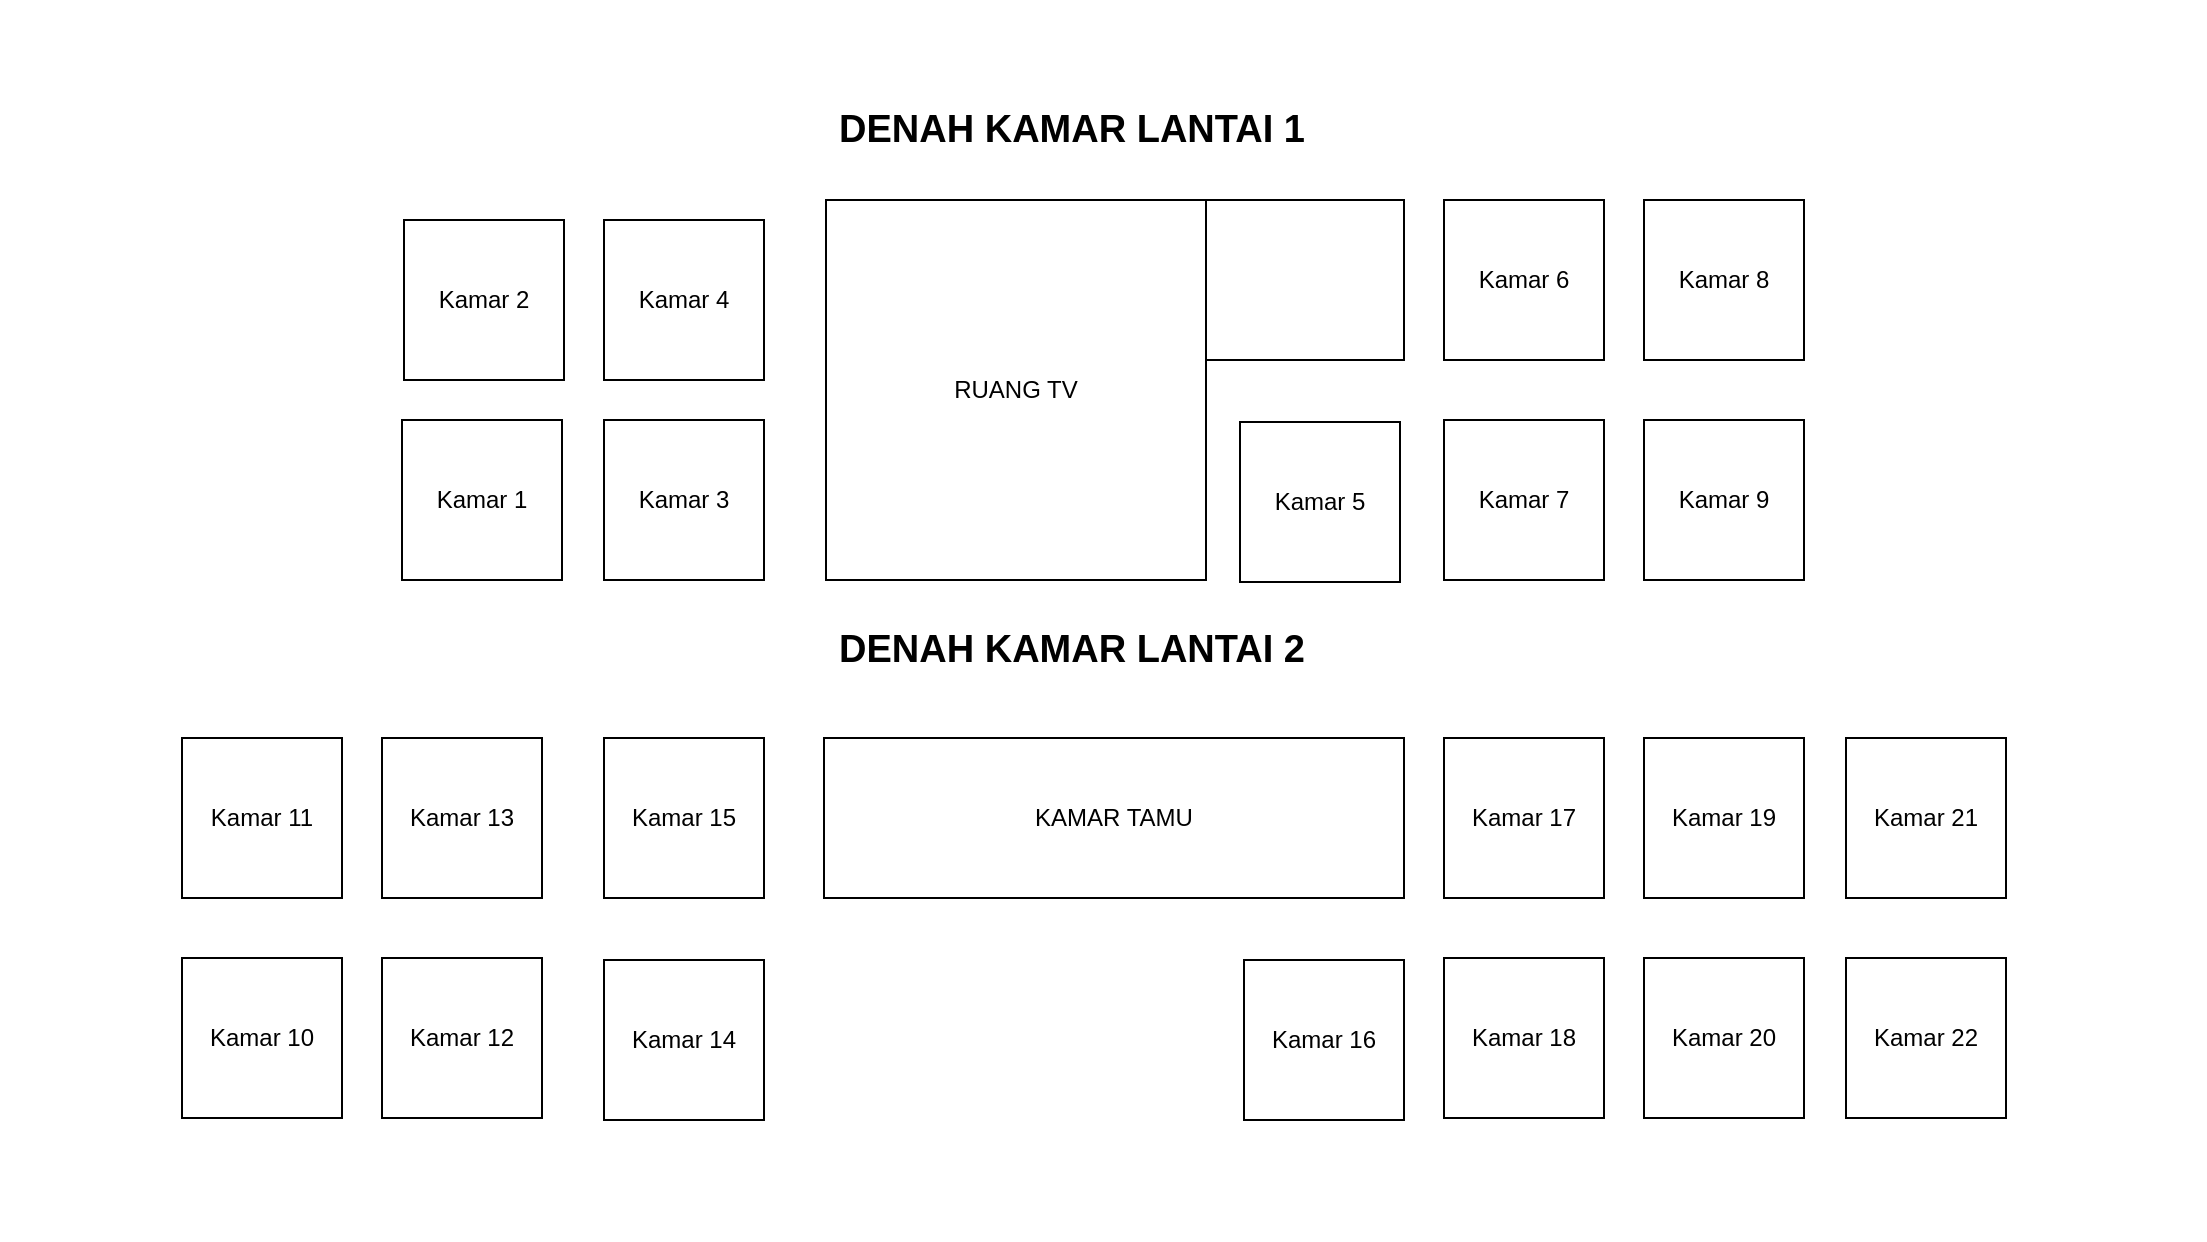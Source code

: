 <mxfile version="23.1.1" type="github">
  <diagram name="Halaman-1" id="zpuUmuI4J0WOdhXKVRNB">
    <mxGraphModel dx="866" dy="492" grid="1" gridSize="10" guides="1" tooltips="1" connect="1" arrows="1" fold="1" page="1" pageScale="1" pageWidth="827" pageHeight="1169" math="0" shadow="0">
      <root>
        <mxCell id="0" />
        <mxCell id="1" parent="0" />
        <mxCell id="YOy67VdC5ZFlz9kaH_QI-57" value="" style="group" vertex="1" connectable="0" parent="1">
          <mxGeometry x="190" y="350" width="912" height="250" as="geometry" />
        </mxCell>
        <mxCell id="YOy67VdC5ZFlz9kaH_QI-51" value="" style="group" vertex="1" connectable="0" parent="YOy67VdC5ZFlz9kaH_QI-57">
          <mxGeometry y="59" width="912" height="191" as="geometry" />
        </mxCell>
        <mxCell id="YOy67VdC5ZFlz9kaH_QI-31" value="Kamar 19" style="whiteSpace=wrap;html=1;aspect=fixed;" vertex="1" parent="YOy67VdC5ZFlz9kaH_QI-51">
          <mxGeometry x="731" width="80" height="80" as="geometry" />
        </mxCell>
        <mxCell id="YOy67VdC5ZFlz9kaH_QI-32" value="Kamar 17" style="whiteSpace=wrap;html=1;aspect=fixed;" vertex="1" parent="YOy67VdC5ZFlz9kaH_QI-51">
          <mxGeometry x="631" width="80" height="80" as="geometry" />
        </mxCell>
        <mxCell id="YOy67VdC5ZFlz9kaH_QI-33" value="Kamar 13" style="whiteSpace=wrap;html=1;aspect=fixed;" vertex="1" parent="YOy67VdC5ZFlz9kaH_QI-51">
          <mxGeometry x="100" width="80" height="80" as="geometry" />
        </mxCell>
        <mxCell id="YOy67VdC5ZFlz9kaH_QI-34" value="Kamar 11" style="whiteSpace=wrap;html=1;aspect=fixed;" vertex="1" parent="YOy67VdC5ZFlz9kaH_QI-51">
          <mxGeometry width="80" height="80" as="geometry" />
        </mxCell>
        <mxCell id="YOy67VdC5ZFlz9kaH_QI-35" value="Kamar 12" style="whiteSpace=wrap;html=1;aspect=fixed;" vertex="1" parent="YOy67VdC5ZFlz9kaH_QI-51">
          <mxGeometry x="100" y="110" width="80" height="80" as="geometry" />
        </mxCell>
        <mxCell id="YOy67VdC5ZFlz9kaH_QI-36" value="Kamar 10" style="whiteSpace=wrap;html=1;aspect=fixed;" vertex="1" parent="YOy67VdC5ZFlz9kaH_QI-51">
          <mxGeometry y="110" width="80" height="80" as="geometry" />
        </mxCell>
        <mxCell id="YOy67VdC5ZFlz9kaH_QI-37" value="Kamar 20" style="whiteSpace=wrap;html=1;aspect=fixed;" vertex="1" parent="YOy67VdC5ZFlz9kaH_QI-51">
          <mxGeometry x="731" y="110" width="80" height="80" as="geometry" />
        </mxCell>
        <mxCell id="YOy67VdC5ZFlz9kaH_QI-38" value="Kamar 18" style="whiteSpace=wrap;html=1;aspect=fixed;" vertex="1" parent="YOy67VdC5ZFlz9kaH_QI-51">
          <mxGeometry x="631" y="110" width="80" height="80" as="geometry" />
        </mxCell>
        <mxCell id="YOy67VdC5ZFlz9kaH_QI-40" value="Kamar 16" style="whiteSpace=wrap;html=1;aspect=fixed;" vertex="1" parent="YOy67VdC5ZFlz9kaH_QI-51">
          <mxGeometry x="531" y="111" width="80" height="80" as="geometry" />
        </mxCell>
        <mxCell id="YOy67VdC5ZFlz9kaH_QI-46" value="KAMAR TAMU" style="rounded=0;whiteSpace=wrap;html=1;" vertex="1" parent="YOy67VdC5ZFlz9kaH_QI-51">
          <mxGeometry x="321" width="290" height="80" as="geometry" />
        </mxCell>
        <mxCell id="YOy67VdC5ZFlz9kaH_QI-47" value="Kamar 15" style="whiteSpace=wrap;html=1;aspect=fixed;" vertex="1" parent="YOy67VdC5ZFlz9kaH_QI-51">
          <mxGeometry x="211" width="80" height="80" as="geometry" />
        </mxCell>
        <mxCell id="YOy67VdC5ZFlz9kaH_QI-48" value="Kamar 14" style="whiteSpace=wrap;html=1;aspect=fixed;" vertex="1" parent="YOy67VdC5ZFlz9kaH_QI-51">
          <mxGeometry x="211" y="111" width="80" height="80" as="geometry" />
        </mxCell>
        <mxCell id="YOy67VdC5ZFlz9kaH_QI-49" value="Kamar 21" style="whiteSpace=wrap;html=1;aspect=fixed;" vertex="1" parent="YOy67VdC5ZFlz9kaH_QI-51">
          <mxGeometry x="832" width="80" height="80" as="geometry" />
        </mxCell>
        <mxCell id="YOy67VdC5ZFlz9kaH_QI-50" value="Kamar 22" style="whiteSpace=wrap;html=1;aspect=fixed;" vertex="1" parent="YOy67VdC5ZFlz9kaH_QI-51">
          <mxGeometry x="832" y="110" width="80" height="80" as="geometry" />
        </mxCell>
        <mxCell id="YOy67VdC5ZFlz9kaH_QI-56" value="DENAH KAMAR LANTAI 2" style="text;strokeColor=none;align=center;fillColor=none;html=1;verticalAlign=middle;whiteSpace=wrap;rounded=0;fontSize=19;fontStyle=1" vertex="1" parent="YOy67VdC5ZFlz9kaH_QI-57">
          <mxGeometry x="300" width="290" height="30" as="geometry" />
        </mxCell>
        <mxCell id="YOy67VdC5ZFlz9kaH_QI-58" value="" style="group" vertex="1" connectable="0" parent="1">
          <mxGeometry x="300" y="90" width="701" height="241" as="geometry" />
        </mxCell>
        <mxCell id="YOy67VdC5ZFlz9kaH_QI-54" value="" style="group" vertex="1" connectable="0" parent="YOy67VdC5ZFlz9kaH_QI-58">
          <mxGeometry y="50" width="701" height="191" as="geometry" />
        </mxCell>
        <mxCell id="YOy67VdC5ZFlz9kaH_QI-4" value="Kamar 8" style="whiteSpace=wrap;html=1;aspect=fixed;" vertex="1" parent="YOy67VdC5ZFlz9kaH_QI-54">
          <mxGeometry x="621" width="80" height="80" as="geometry" />
        </mxCell>
        <mxCell id="YOy67VdC5ZFlz9kaH_QI-5" value="Kamar 6" style="whiteSpace=wrap;html=1;aspect=fixed;" vertex="1" parent="YOy67VdC5ZFlz9kaH_QI-54">
          <mxGeometry x="521" width="80" height="80" as="geometry" />
        </mxCell>
        <mxCell id="YOy67VdC5ZFlz9kaH_QI-7" value="Kamar 4" style="whiteSpace=wrap;html=1;aspect=fixed;" vertex="1" parent="YOy67VdC5ZFlz9kaH_QI-54">
          <mxGeometry x="101" y="10" width="80" height="80" as="geometry" />
        </mxCell>
        <mxCell id="YOy67VdC5ZFlz9kaH_QI-8" value="Kamar 2" style="whiteSpace=wrap;html=1;aspect=fixed;" vertex="1" parent="YOy67VdC5ZFlz9kaH_QI-54">
          <mxGeometry x="1" y="10" width="80" height="80" as="geometry" />
        </mxCell>
        <mxCell id="YOy67VdC5ZFlz9kaH_QI-10" value="Kamar 3" style="whiteSpace=wrap;html=1;aspect=fixed;" vertex="1" parent="YOy67VdC5ZFlz9kaH_QI-54">
          <mxGeometry x="101" y="110" width="80" height="80" as="geometry" />
        </mxCell>
        <mxCell id="YOy67VdC5ZFlz9kaH_QI-11" value="Kamar 1" style="whiteSpace=wrap;html=1;aspect=fixed;" vertex="1" parent="YOy67VdC5ZFlz9kaH_QI-54">
          <mxGeometry y="110" width="80" height="80" as="geometry" />
        </mxCell>
        <mxCell id="YOy67VdC5ZFlz9kaH_QI-13" value="Kamar 9" style="whiteSpace=wrap;html=1;aspect=fixed;" vertex="1" parent="YOy67VdC5ZFlz9kaH_QI-54">
          <mxGeometry x="621" y="110" width="80" height="80" as="geometry" />
        </mxCell>
        <mxCell id="YOy67VdC5ZFlz9kaH_QI-14" value="Kamar 7" style="whiteSpace=wrap;html=1;aspect=fixed;" vertex="1" parent="YOy67VdC5ZFlz9kaH_QI-54">
          <mxGeometry x="521" y="110" width="80" height="80" as="geometry" />
        </mxCell>
        <mxCell id="YOy67VdC5ZFlz9kaH_QI-30" value="Kamar 5" style="whiteSpace=wrap;html=1;aspect=fixed;" vertex="1" parent="YOy67VdC5ZFlz9kaH_QI-54">
          <mxGeometry x="419" y="111" width="80" height="80" as="geometry" />
        </mxCell>
        <mxCell id="YOy67VdC5ZFlz9kaH_QI-52" value="" style="group" vertex="1" connectable="0" parent="YOy67VdC5ZFlz9kaH_QI-54">
          <mxGeometry x="212" width="289" height="190" as="geometry" />
        </mxCell>
        <mxCell id="YOy67VdC5ZFlz9kaH_QI-29" value="RUANG TV" style="whiteSpace=wrap;html=1;aspect=fixed;" vertex="1" parent="YOy67VdC5ZFlz9kaH_QI-52">
          <mxGeometry width="190" height="190" as="geometry" />
        </mxCell>
        <mxCell id="YOy67VdC5ZFlz9kaH_QI-45" value="" style="rounded=0;whiteSpace=wrap;html=1;" vertex="1" parent="YOy67VdC5ZFlz9kaH_QI-52">
          <mxGeometry x="190" width="99" height="80" as="geometry" />
        </mxCell>
        <mxCell id="YOy67VdC5ZFlz9kaH_QI-55" value="DENAH KAMAR LANTAI 1" style="text;strokeColor=none;align=center;fillColor=none;html=1;verticalAlign=middle;whiteSpace=wrap;rounded=0;fontSize=19;fontStyle=1" vertex="1" parent="YOy67VdC5ZFlz9kaH_QI-58">
          <mxGeometry x="190" width="290" height="30" as="geometry" />
        </mxCell>
        <mxCell id="YOy67VdC5ZFlz9kaH_QI-61" value="" style="whiteSpace=wrap;html=1;aspect=fixed;fillColor=none;strokeColor=#ffffff;" vertex="1" parent="1">
          <mxGeometry x="1121" y="410" width="80" height="80" as="geometry" />
        </mxCell>
        <mxCell id="YOy67VdC5ZFlz9kaH_QI-62" value="" style="whiteSpace=wrap;html=1;aspect=fixed;strokeColor=#ffffff;fillColor=none;" vertex="1" parent="1">
          <mxGeometry x="1120" y="510" width="80" height="80" as="geometry" />
        </mxCell>
        <mxCell id="YOy67VdC5ZFlz9kaH_QI-63" value="" style="whiteSpace=wrap;html=1;aspect=fixed;fillColor=none;strokeColor=#ffffff;" vertex="1" parent="1">
          <mxGeometry x="100" y="410" width="80" height="80" as="geometry" />
        </mxCell>
        <mxCell id="YOy67VdC5ZFlz9kaH_QI-64" value="" style="whiteSpace=wrap;html=1;aspect=fixed;fillColor=none;strokeColor=#ffffff;" vertex="1" parent="1">
          <mxGeometry x="100" y="520" width="80" height="80" as="geometry" />
        </mxCell>
        <mxCell id="YOy67VdC5ZFlz9kaH_QI-66" value="" style="rounded=0;whiteSpace=wrap;html=1;fillColor=none;strokeColor=none;" vertex="1" parent="1">
          <mxGeometry x="120" y="40" width="1040" height="40" as="geometry" />
        </mxCell>
        <mxCell id="YOy67VdC5ZFlz9kaH_QI-67" value="" style="rounded=0;whiteSpace=wrap;html=1;fillColor=none;strokeColor=none;" vertex="1" parent="1">
          <mxGeometry x="120" y="620" width="1040" height="40" as="geometry" />
        </mxCell>
      </root>
    </mxGraphModel>
  </diagram>
</mxfile>
